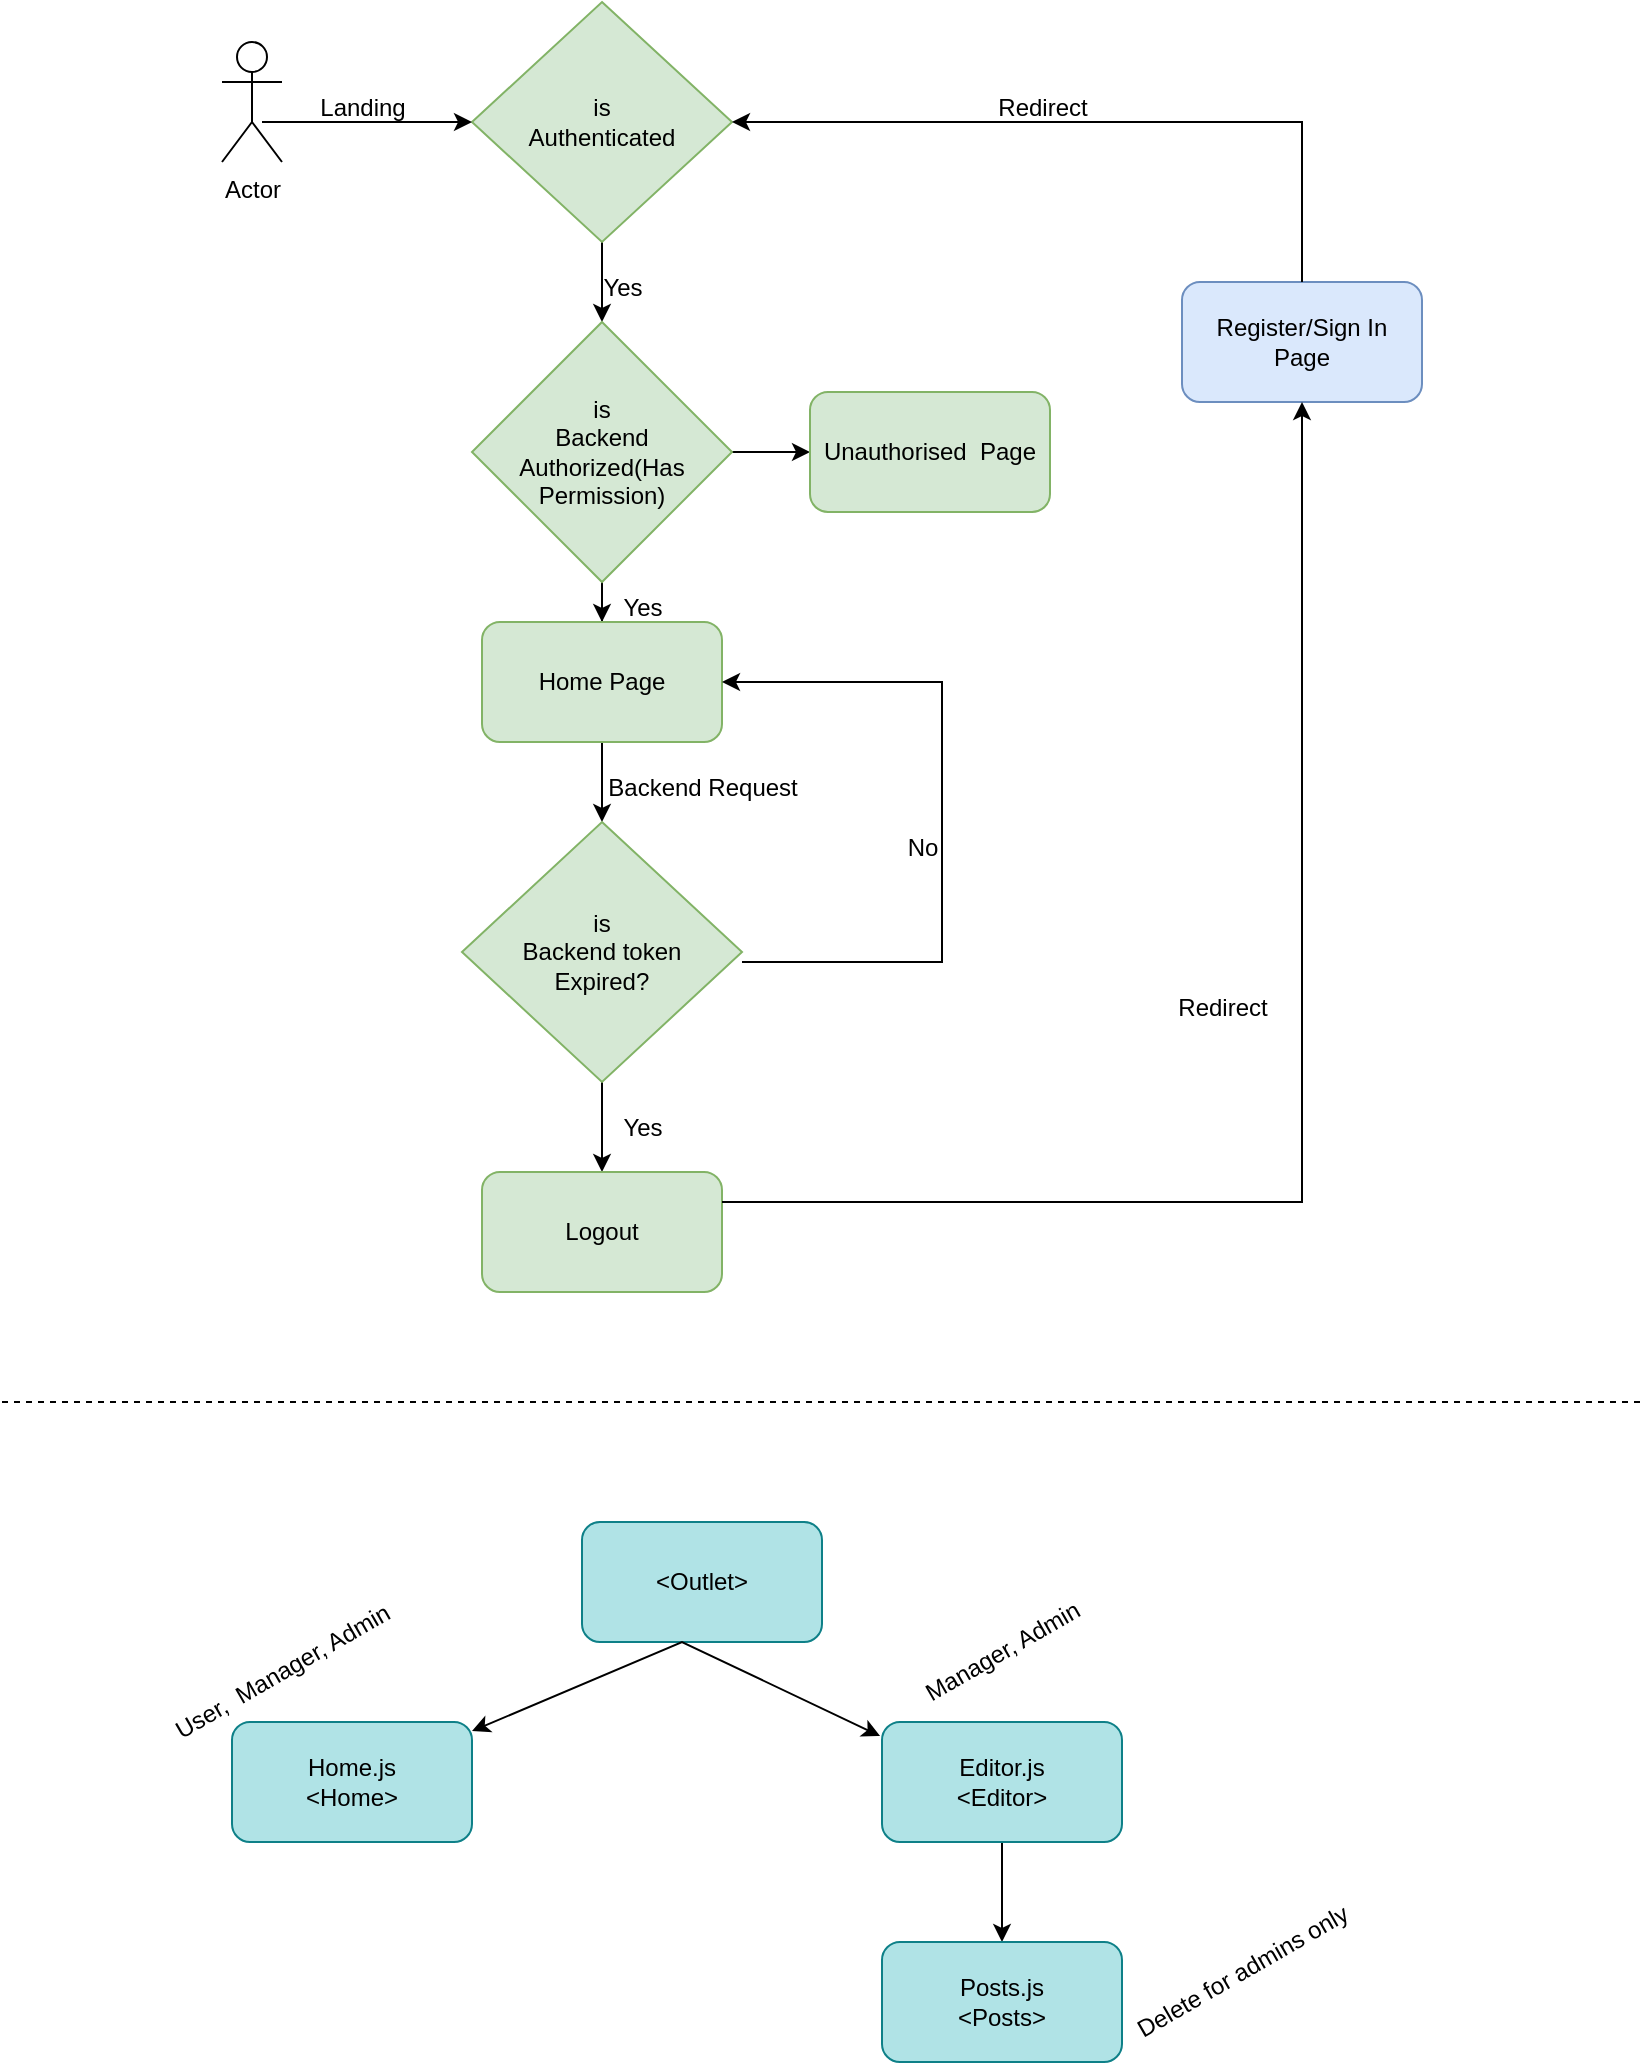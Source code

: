 <mxfile version="22.0.8" type="github">
  <diagram name="Page-1" id="z6v0Q-WPMg1gWnwW8YMw">
    <mxGraphModel dx="1194" dy="798" grid="1" gridSize="10" guides="1" tooltips="1" connect="1" arrows="1" fold="1" page="1" pageScale="1" pageWidth="827" pageHeight="1169" math="0" shadow="0">
      <root>
        <mxCell id="0" />
        <mxCell id="1" parent="0" />
        <mxCell id="yDry4GABB7wp7NgTJ1v5-1" value="Actor" style="shape=umlActor;verticalLabelPosition=bottom;verticalAlign=top;html=1;outlineConnect=0;" vertex="1" parent="1">
          <mxGeometry x="110" y="40" width="30" height="60" as="geometry" />
        </mxCell>
        <mxCell id="yDry4GABB7wp7NgTJ1v5-9" value="" style="edgeStyle=orthogonalEdgeStyle;rounded=0;orthogonalLoop=1;jettySize=auto;html=1;" edge="1" parent="1" source="yDry4GABB7wp7NgTJ1v5-2" target="yDry4GABB7wp7NgTJ1v5-3">
          <mxGeometry relative="1" as="geometry" />
        </mxCell>
        <mxCell id="yDry4GABB7wp7NgTJ1v5-2" value="is&lt;br&gt;Authenticated" style="rhombus;whiteSpace=wrap;html=1;fillColor=#d5e8d4;strokeColor=#82b366;" vertex="1" parent="1">
          <mxGeometry x="235" y="20" width="130" height="120" as="geometry" />
        </mxCell>
        <mxCell id="yDry4GABB7wp7NgTJ1v5-10" value="" style="edgeStyle=orthogonalEdgeStyle;rounded=0;orthogonalLoop=1;jettySize=auto;html=1;" edge="1" parent="1" source="yDry4GABB7wp7NgTJ1v5-3" target="yDry4GABB7wp7NgTJ1v5-4">
          <mxGeometry relative="1" as="geometry" />
        </mxCell>
        <mxCell id="yDry4GABB7wp7NgTJ1v5-18" value="" style="edgeStyle=orthogonalEdgeStyle;rounded=0;orthogonalLoop=1;jettySize=auto;html=1;" edge="1" parent="1" source="yDry4GABB7wp7NgTJ1v5-3" target="yDry4GABB7wp7NgTJ1v5-7">
          <mxGeometry relative="1" as="geometry" />
        </mxCell>
        <mxCell id="yDry4GABB7wp7NgTJ1v5-3" value="is&lt;br&gt;Backend&lt;br&gt;Authorized(Has Permission)" style="rhombus;whiteSpace=wrap;html=1;fillColor=#d5e8d4;strokeColor=#82b366;" vertex="1" parent="1">
          <mxGeometry x="235" y="180" width="130" height="130" as="geometry" />
        </mxCell>
        <mxCell id="yDry4GABB7wp7NgTJ1v5-12" value="" style="edgeStyle=orthogonalEdgeStyle;rounded=0;orthogonalLoop=1;jettySize=auto;html=1;" edge="1" parent="1" source="yDry4GABB7wp7NgTJ1v5-4" target="yDry4GABB7wp7NgTJ1v5-5">
          <mxGeometry relative="1" as="geometry" />
        </mxCell>
        <mxCell id="yDry4GABB7wp7NgTJ1v5-4" value="Home Page" style="rounded=1;whiteSpace=wrap;html=1;fillColor=#d5e8d4;strokeColor=#82b366;" vertex="1" parent="1">
          <mxGeometry x="240" y="330" width="120" height="60" as="geometry" />
        </mxCell>
        <mxCell id="yDry4GABB7wp7NgTJ1v5-13" value="" style="edgeStyle=orthogonalEdgeStyle;rounded=0;orthogonalLoop=1;jettySize=auto;html=1;" edge="1" parent="1" source="yDry4GABB7wp7NgTJ1v5-5" target="yDry4GABB7wp7NgTJ1v5-6">
          <mxGeometry relative="1" as="geometry" />
        </mxCell>
        <mxCell id="yDry4GABB7wp7NgTJ1v5-5" value="is&lt;br&gt;Backend token&lt;br&gt;Expired?" style="rhombus;whiteSpace=wrap;html=1;fillColor=#d5e8d4;strokeColor=#82b366;" vertex="1" parent="1">
          <mxGeometry x="230" y="430" width="140" height="130" as="geometry" />
        </mxCell>
        <mxCell id="yDry4GABB7wp7NgTJ1v5-6" value="Logout" style="rounded=1;whiteSpace=wrap;html=1;fillColor=#d5e8d4;strokeColor=#82b366;" vertex="1" parent="1">
          <mxGeometry x="240" y="605" width="120" height="60" as="geometry" />
        </mxCell>
        <mxCell id="yDry4GABB7wp7NgTJ1v5-7" value="Unauthorised&amp;nbsp; Page" style="rounded=1;whiteSpace=wrap;html=1;fillColor=#d5e8d4;strokeColor=#82b366;" vertex="1" parent="1">
          <mxGeometry x="404" y="215" width="120" height="60" as="geometry" />
        </mxCell>
        <mxCell id="yDry4GABB7wp7NgTJ1v5-8" value="Register/Sign In&lt;br&gt;Page" style="rounded=1;whiteSpace=wrap;html=1;fillColor=#dae8fc;strokeColor=#6c8ebf;" vertex="1" parent="1">
          <mxGeometry x="590" y="160" width="120" height="60" as="geometry" />
        </mxCell>
        <mxCell id="yDry4GABB7wp7NgTJ1v5-14" value="" style="endArrow=classic;html=1;rounded=0;exitX=1;exitY=0.25;exitDx=0;exitDy=0;entryX=0.5;entryY=1;entryDx=0;entryDy=0;" edge="1" parent="1" source="yDry4GABB7wp7NgTJ1v5-6" target="yDry4GABB7wp7NgTJ1v5-8">
          <mxGeometry width="50" height="50" relative="1" as="geometry">
            <mxPoint x="380" y="410" as="sourcePoint" />
            <mxPoint x="670" y="635" as="targetPoint" />
            <Array as="points">
              <mxPoint x="650" y="620" />
            </Array>
          </mxGeometry>
        </mxCell>
        <mxCell id="yDry4GABB7wp7NgTJ1v5-15" value="" style="endArrow=classic;html=1;rounded=0;exitX=0.5;exitY=0;exitDx=0;exitDy=0;entryX=1;entryY=0.5;entryDx=0;entryDy=0;" edge="1" parent="1" source="yDry4GABB7wp7NgTJ1v5-8" target="yDry4GABB7wp7NgTJ1v5-2">
          <mxGeometry width="50" height="50" relative="1" as="geometry">
            <mxPoint x="640" y="80" as="sourcePoint" />
            <mxPoint x="370" y="80" as="targetPoint" />
            <Array as="points">
              <mxPoint x="650" y="80" />
            </Array>
          </mxGeometry>
        </mxCell>
        <mxCell id="yDry4GABB7wp7NgTJ1v5-16" value="Redirect" style="text;html=1;align=center;verticalAlign=middle;resizable=0;points=[];autosize=1;strokeColor=none;fillColor=none;" vertex="1" parent="1">
          <mxGeometry x="485" y="58" width="70" height="30" as="geometry" />
        </mxCell>
        <mxCell id="yDry4GABB7wp7NgTJ1v5-17" value="Redirect" style="text;html=1;align=center;verticalAlign=middle;resizable=0;points=[];autosize=1;strokeColor=none;fillColor=none;" vertex="1" parent="1">
          <mxGeometry x="575" y="508" width="70" height="30" as="geometry" />
        </mxCell>
        <mxCell id="yDry4GABB7wp7NgTJ1v5-19" value="" style="endArrow=classic;html=1;rounded=0;exitX=1;exitY=0.538;exitDx=0;exitDy=0;exitPerimeter=0;entryX=1;entryY=0.5;entryDx=0;entryDy=0;" edge="1" parent="1" source="yDry4GABB7wp7NgTJ1v5-5" target="yDry4GABB7wp7NgTJ1v5-4">
          <mxGeometry width="50" height="50" relative="1" as="geometry">
            <mxPoint x="380" y="410" as="sourcePoint" />
            <mxPoint x="430" y="360" as="targetPoint" />
            <Array as="points">
              <mxPoint x="470" y="500" />
              <mxPoint x="470" y="360" />
            </Array>
          </mxGeometry>
        </mxCell>
        <mxCell id="yDry4GABB7wp7NgTJ1v5-20" value="No" style="text;html=1;align=center;verticalAlign=middle;resizable=0;points=[];autosize=1;strokeColor=none;fillColor=none;" vertex="1" parent="1">
          <mxGeometry x="440" y="428" width="40" height="30" as="geometry" />
        </mxCell>
        <mxCell id="yDry4GABB7wp7NgTJ1v5-21" value="Backend Request" style="text;html=1;align=center;verticalAlign=middle;resizable=0;points=[];autosize=1;strokeColor=none;fillColor=none;" vertex="1" parent="1">
          <mxGeometry x="290" y="398" width="120" height="30" as="geometry" />
        </mxCell>
        <mxCell id="yDry4GABB7wp7NgTJ1v5-22" value="Yes" style="text;html=1;align=center;verticalAlign=middle;resizable=0;points=[];autosize=1;strokeColor=none;fillColor=none;" vertex="1" parent="1">
          <mxGeometry x="300" y="308" width="40" height="30" as="geometry" />
        </mxCell>
        <mxCell id="yDry4GABB7wp7NgTJ1v5-23" value="Yes" style="text;html=1;align=center;verticalAlign=middle;resizable=0;points=[];autosize=1;strokeColor=none;fillColor=none;" vertex="1" parent="1">
          <mxGeometry x="290" y="148" width="40" height="30" as="geometry" />
        </mxCell>
        <mxCell id="yDry4GABB7wp7NgTJ1v5-24" value="Yes" style="text;html=1;align=center;verticalAlign=middle;resizable=0;points=[];autosize=1;strokeColor=none;fillColor=none;" vertex="1" parent="1">
          <mxGeometry x="300" y="568" width="40" height="30" as="geometry" />
        </mxCell>
        <mxCell id="yDry4GABB7wp7NgTJ1v5-25" value="" style="endArrow=classic;html=1;rounded=0;entryX=0;entryY=0.5;entryDx=0;entryDy=0;" edge="1" parent="1" target="yDry4GABB7wp7NgTJ1v5-2">
          <mxGeometry width="50" height="50" relative="1" as="geometry">
            <mxPoint x="130" y="80" as="sourcePoint" />
            <mxPoint x="430" y="360" as="targetPoint" />
          </mxGeometry>
        </mxCell>
        <mxCell id="yDry4GABB7wp7NgTJ1v5-26" value="&amp;lt;Outlet&amp;gt;" style="rounded=1;whiteSpace=wrap;html=1;fillColor=#b0e3e6;strokeColor=#0e8088;" vertex="1" parent="1">
          <mxGeometry x="290" y="780" width="120" height="60" as="geometry" />
        </mxCell>
        <mxCell id="yDry4GABB7wp7NgTJ1v5-34" value="" style="edgeStyle=orthogonalEdgeStyle;rounded=0;orthogonalLoop=1;jettySize=auto;html=1;" edge="1" parent="1" source="yDry4GABB7wp7NgTJ1v5-27" target="yDry4GABB7wp7NgTJ1v5-30">
          <mxGeometry relative="1" as="geometry" />
        </mxCell>
        <mxCell id="yDry4GABB7wp7NgTJ1v5-27" value="Editor.js&lt;br&gt;&amp;lt;Editor&amp;gt;" style="rounded=1;whiteSpace=wrap;html=1;fillColor=#b0e3e6;strokeColor=#0e8088;" vertex="1" parent="1">
          <mxGeometry x="440" y="880" width="120" height="60" as="geometry" />
        </mxCell>
        <mxCell id="yDry4GABB7wp7NgTJ1v5-29" value="Home.js&lt;br&gt;&amp;lt;Home&amp;gt;" style="rounded=1;whiteSpace=wrap;html=1;fillColor=#b0e3e6;strokeColor=#0e8088;" vertex="1" parent="1">
          <mxGeometry x="115" y="880" width="120" height="60" as="geometry" />
        </mxCell>
        <mxCell id="yDry4GABB7wp7NgTJ1v5-30" value="Posts.js&lt;br&gt;&amp;lt;Posts&amp;gt;" style="rounded=1;whiteSpace=wrap;html=1;fillColor=#b0e3e6;strokeColor=#0e8088;" vertex="1" parent="1">
          <mxGeometry x="440" y="990" width="120" height="60" as="geometry" />
        </mxCell>
        <mxCell id="yDry4GABB7wp7NgTJ1v5-32" value="" style="endArrow=none;dashed=1;html=1;rounded=0;" edge="1" parent="1">
          <mxGeometry width="50" height="50" relative="1" as="geometry">
            <mxPoint y="720" as="sourcePoint" />
            <mxPoint x="820" y="720" as="targetPoint" />
          </mxGeometry>
        </mxCell>
        <mxCell id="yDry4GABB7wp7NgTJ1v5-33" value="" style="endArrow=classic;startArrow=classic;html=1;rounded=0;entryX=-0.008;entryY=0.117;entryDx=0;entryDy=0;entryPerimeter=0;" edge="1" parent="1" source="yDry4GABB7wp7NgTJ1v5-29" target="yDry4GABB7wp7NgTJ1v5-27">
          <mxGeometry width="50" height="50" relative="1" as="geometry">
            <mxPoint x="440" y="830" as="sourcePoint" />
            <mxPoint x="490" y="780" as="targetPoint" />
            <Array as="points">
              <mxPoint x="340" y="840" />
            </Array>
          </mxGeometry>
        </mxCell>
        <mxCell id="yDry4GABB7wp7NgTJ1v5-35" value="User,&amp;nbsp; Manager, Admin" style="text;html=1;align=center;verticalAlign=middle;resizable=0;points=[];autosize=1;strokeColor=none;fillColor=none;rotation=-30;" vertex="1" parent="1">
          <mxGeometry x="70" y="840" width="140" height="30" as="geometry" />
        </mxCell>
        <mxCell id="yDry4GABB7wp7NgTJ1v5-36" value="Manager, Admin" style="text;html=1;align=center;verticalAlign=middle;resizable=0;points=[];autosize=1;strokeColor=none;fillColor=none;rotation=-30;" vertex="1" parent="1">
          <mxGeometry x="445" y="830" width="110" height="30" as="geometry" />
        </mxCell>
        <mxCell id="yDry4GABB7wp7NgTJ1v5-39" value="Delete for admins only" style="text;html=1;align=center;verticalAlign=middle;resizable=0;points=[];autosize=1;strokeColor=none;fillColor=none;rotation=-30;" vertex="1" parent="1">
          <mxGeometry x="550" y="990" width="140" height="30" as="geometry" />
        </mxCell>
        <mxCell id="yDry4GABB7wp7NgTJ1v5-40" value="Landing" style="text;html=1;align=center;verticalAlign=middle;resizable=0;points=[];autosize=1;strokeColor=none;fillColor=none;" vertex="1" parent="1">
          <mxGeometry x="145" y="58" width="70" height="30" as="geometry" />
        </mxCell>
      </root>
    </mxGraphModel>
  </diagram>
</mxfile>
